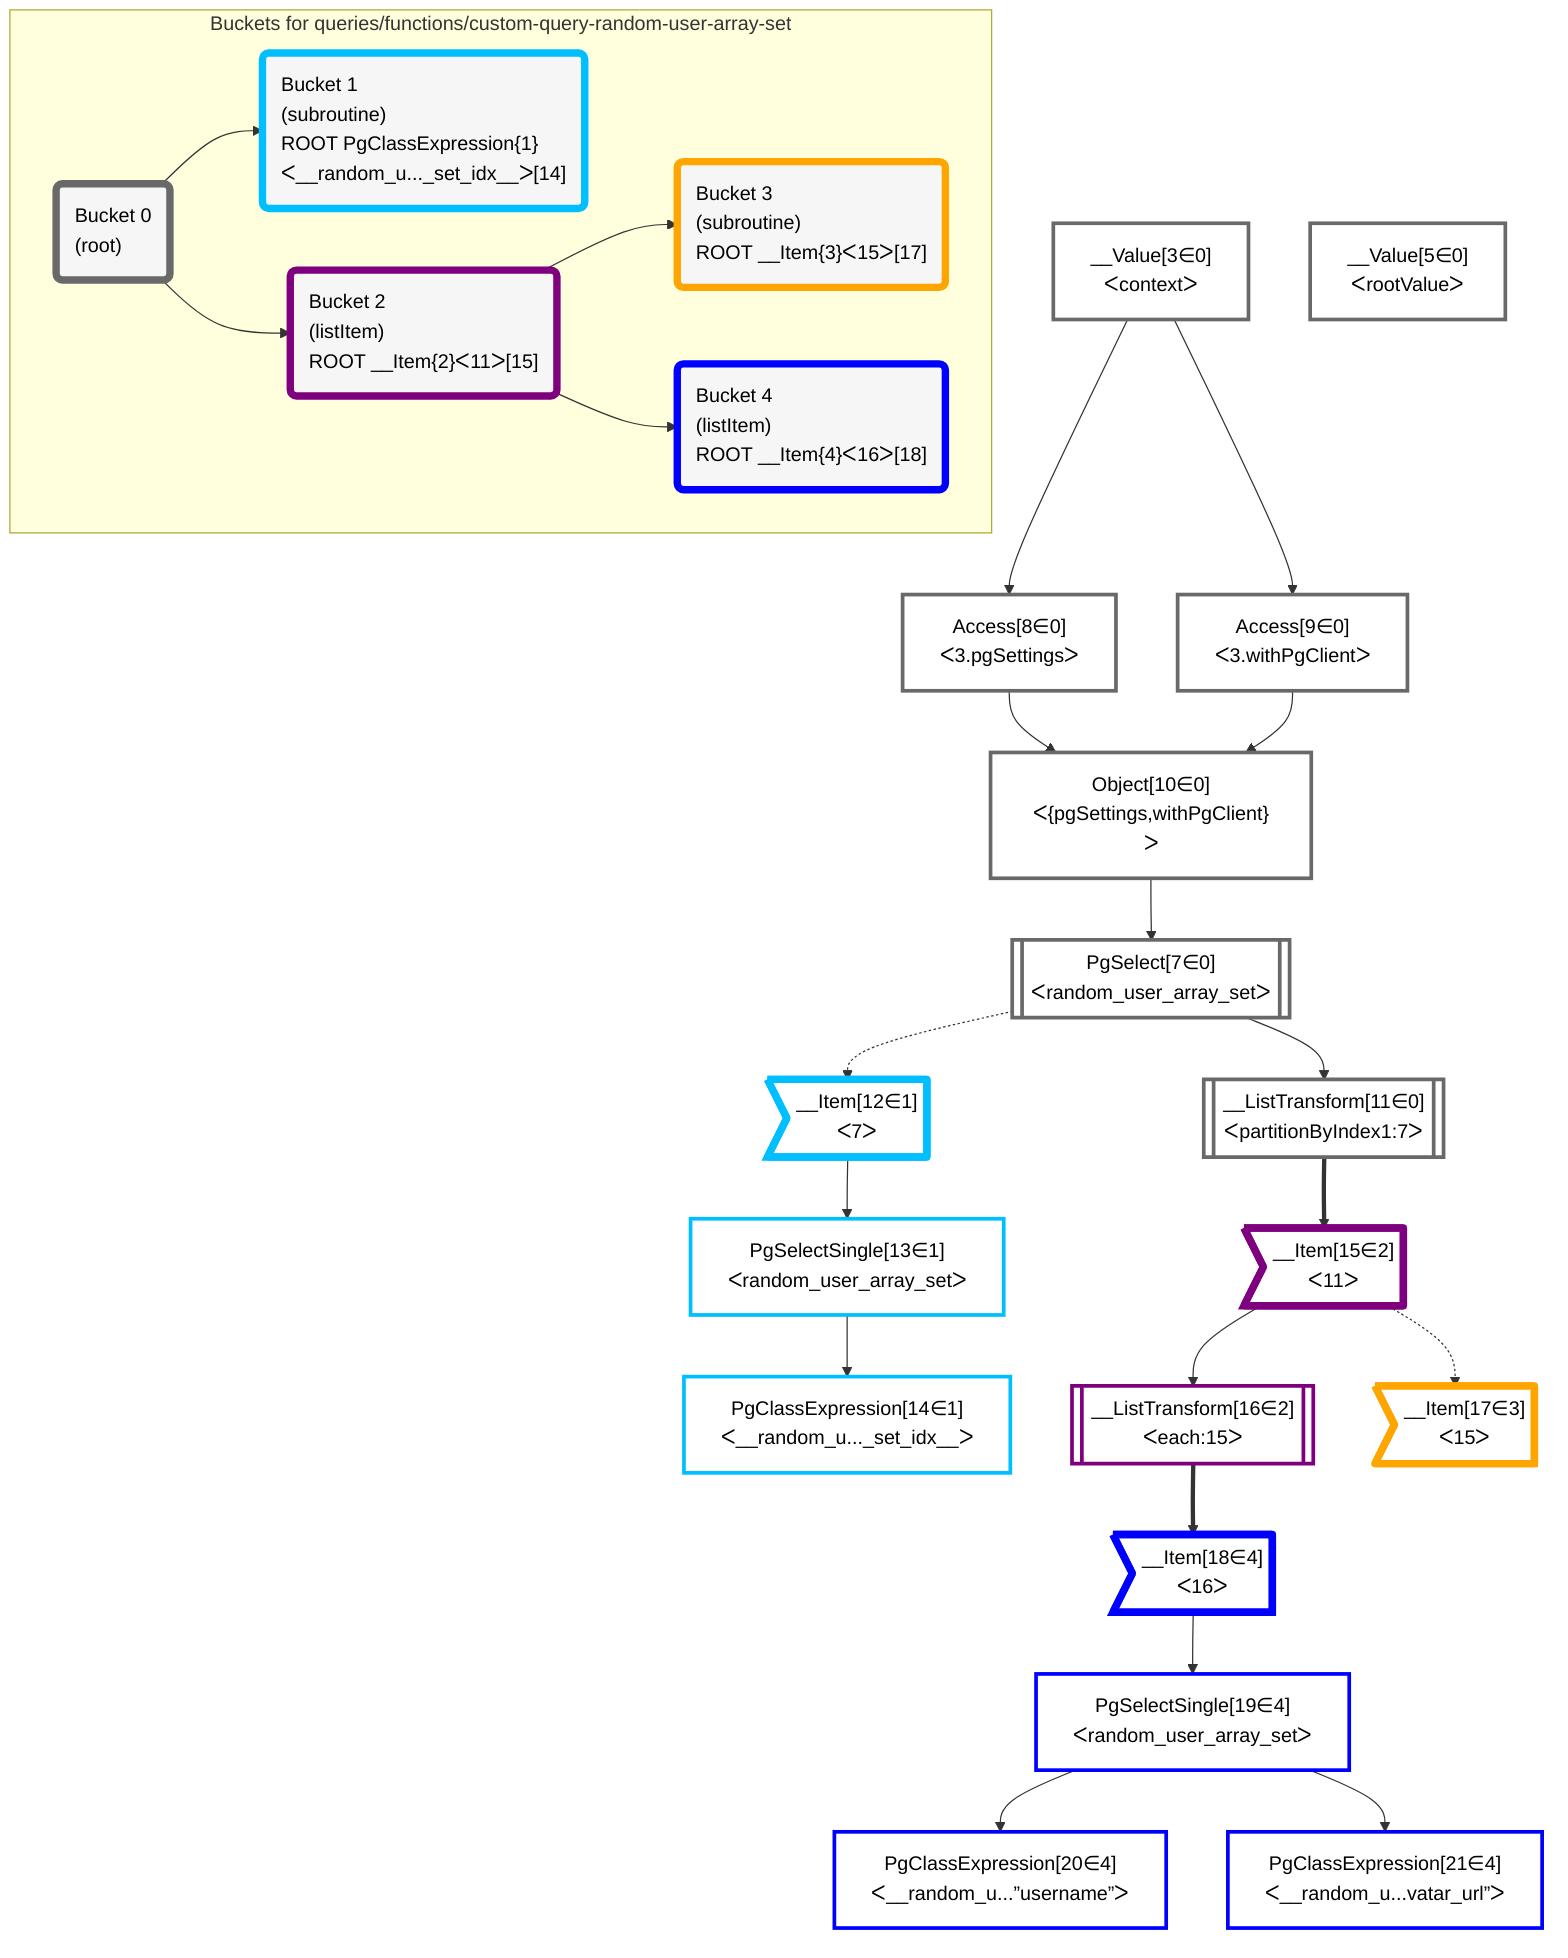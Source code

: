 graph TD
    classDef path fill:#eee,stroke:#000,color:#000
    classDef plan fill:#fff,stroke-width:3px,color:#000
    classDef itemplan fill:#fff,stroke-width:6px,color:#000
    classDef sideeffectplan fill:#f00,stroke-width:6px,color:#000
    classDef bucket fill:#f6f6f6,color:#000,stroke-width:6px,text-align:left


    %% define steps
    __Value3["__Value[3∈0]<br />ᐸcontextᐳ"]:::plan
    __Value5["__Value[5∈0]<br />ᐸrootValueᐳ"]:::plan
    Access8["Access[8∈0]<br />ᐸ3.pgSettingsᐳ"]:::plan
    Access9["Access[9∈0]<br />ᐸ3.withPgClientᐳ"]:::plan
    Object10["Object[10∈0]<br />ᐸ{pgSettings,withPgClient}ᐳ"]:::plan
    PgSelect7[["PgSelect[7∈0]<br />ᐸrandom_user_array_setᐳ"]]:::plan
    __ListTransform11[["__ListTransform[11∈0]<br />ᐸpartitionByIndex1:7ᐳ"]]:::plan
    __Item12>"__Item[12∈1]<br />ᐸ7ᐳ"]:::itemplan
    PgSelectSingle13["PgSelectSingle[13∈1]<br />ᐸrandom_user_array_setᐳ"]:::plan
    PgClassExpression14["PgClassExpression[14∈1]<br />ᐸ__random_u..._set_idx__ᐳ"]:::plan
    __Item15>"__Item[15∈2]<br />ᐸ11ᐳ"]:::itemplan
    __ListTransform16[["__ListTransform[16∈2]<br />ᐸeach:15ᐳ"]]:::plan
    __Item17>"__Item[17∈3]<br />ᐸ15ᐳ"]:::itemplan
    __Item18>"__Item[18∈4]<br />ᐸ16ᐳ"]:::itemplan
    PgSelectSingle19["PgSelectSingle[19∈4]<br />ᐸrandom_user_array_setᐳ"]:::plan
    PgClassExpression20["PgClassExpression[20∈4]<br />ᐸ__random_u...”username”ᐳ"]:::plan
    PgClassExpression21["PgClassExpression[21∈4]<br />ᐸ__random_u...vatar_url”ᐳ"]:::plan

    %% plan dependencies
    __Value3 --> Access8
    __Value3 --> Access9
    Access8 & Access9 --> Object10
    Object10 --> PgSelect7
    PgSelect7 --> __ListTransform11
    PgSelect7 -.-> __Item12
    __Item12 --> PgSelectSingle13
    PgSelectSingle13 --> PgClassExpression14
    __ListTransform11 ==> __Item15
    __Item15 --> __ListTransform16
    __Item15 -.-> __Item17
    __ListTransform16 ==> __Item18
    __Item18 --> PgSelectSingle19
    PgSelectSingle19 --> PgClassExpression20
    PgSelectSingle19 --> PgClassExpression21

    %% plan-to-path relationships

    subgraph "Buckets for queries/functions/custom-query-random-user-array-set"
    Bucket0("Bucket 0<br />(root)"):::bucket
    classDef bucket0 stroke:#696969
    class Bucket0,__Value3,__Value5,PgSelect7,Access8,Access9,Object10,__ListTransform11 bucket0
    Bucket1("Bucket 1<br />(subroutine)<br />ROOT PgClassExpression{1}ᐸ__random_u..._set_idx__ᐳ[14]"):::bucket
    classDef bucket1 stroke:#00bfff
    class Bucket1,__Item12,PgSelectSingle13,PgClassExpression14 bucket1
    Bucket2("Bucket 2<br />(listItem)<br />ROOT __Item{2}ᐸ11ᐳ[15]"):::bucket
    classDef bucket2 stroke:#7f007f
    class Bucket2,__Item15,__ListTransform16 bucket2
    Bucket3("Bucket 3<br />(subroutine)<br />ROOT __Item{3}ᐸ15ᐳ[17]"):::bucket
    classDef bucket3 stroke:#ffa500
    class Bucket3,__Item17 bucket3
    Bucket4("Bucket 4<br />(listItem)<br />ROOT __Item{4}ᐸ16ᐳ[18]"):::bucket
    classDef bucket4 stroke:#0000ff
    class Bucket4,__Item18,PgSelectSingle19,PgClassExpression20,PgClassExpression21 bucket4
    Bucket0 --> Bucket1 & Bucket2
    Bucket2 --> Bucket3 & Bucket4
    end